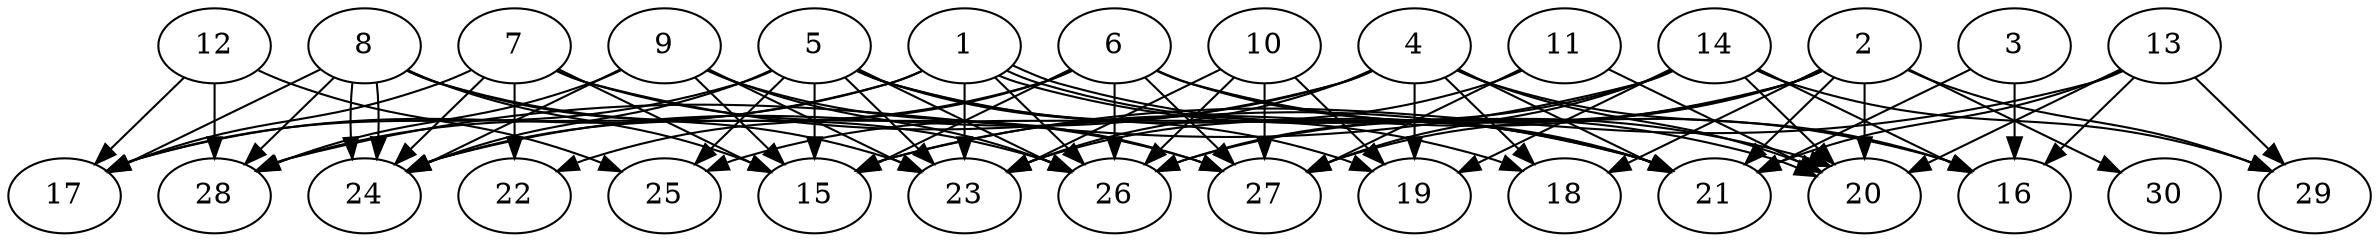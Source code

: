 // DAG automatically generated by daggen at Tue Aug  6 16:27:24 2019
// ./daggen --dot -n 30 --ccr 0.3 --fat 0.8 --regular 0.5 --density 0.6 --mindata 5242880 --maxdata 52428800 
digraph G {
  1 [size="141260800", alpha="0.01", expect_size="42378240"] 
  1 -> 17 [size ="42378240"]
  1 -> 20 [size ="42378240"]
  1 -> 20 [size ="42378240"]
  1 -> 21 [size ="42378240"]
  1 -> 23 [size ="42378240"]
  1 -> 26 [size ="42378240"]
  1 -> 28 [size ="42378240"]
  2 [size="111486293", alpha="0.09", expect_size="33445888"] 
  2 -> 15 [size ="33445888"]
  2 -> 18 [size ="33445888"]
  2 -> 20 [size ="33445888"]
  2 -> 21 [size ="33445888"]
  2 -> 26 [size ="33445888"]
  2 -> 27 [size ="33445888"]
  2 -> 29 [size ="33445888"]
  2 -> 30 [size ="33445888"]
  3 [size="41557333", alpha="0.09", expect_size="12467200"] 
  3 -> 16 [size ="12467200"]
  3 -> 21 [size ="12467200"]
  4 [size="93194240", alpha="0.09", expect_size="27958272"] 
  4 -> 16 [size ="27958272"]
  4 -> 18 [size ="27958272"]
  4 -> 19 [size ="27958272"]
  4 -> 20 [size ="27958272"]
  4 -> 21 [size ="27958272"]
  4 -> 23 [size ="27958272"]
  4 -> 24 [size ="27958272"]
  4 -> 25 [size ="27958272"]
  5 [size="100051627", alpha="0.07", expect_size="30015488"] 
  5 -> 15 [size ="30015488"]
  5 -> 17 [size ="30015488"]
  5 -> 18 [size ="30015488"]
  5 -> 19 [size ="30015488"]
  5 -> 21 [size ="30015488"]
  5 -> 23 [size ="30015488"]
  5 -> 24 [size ="30015488"]
  5 -> 25 [size ="30015488"]
  5 -> 26 [size ="30015488"]
  6 [size="76653227", alpha="0.15", expect_size="22995968"] 
  6 -> 15 [size ="22995968"]
  6 -> 16 [size ="22995968"]
  6 -> 21 [size ="22995968"]
  6 -> 22 [size ="22995968"]
  6 -> 24 [size ="22995968"]
  6 -> 26 [size ="22995968"]
  6 -> 27 [size ="22995968"]
  7 [size="26453333", alpha="0.02", expect_size="7936000"] 
  7 -> 15 [size ="7936000"]
  7 -> 17 [size ="7936000"]
  7 -> 21 [size ="7936000"]
  7 -> 22 [size ="7936000"]
  7 -> 24 [size ="7936000"]
  7 -> 27 [size ="7936000"]
  8 [size="39946240", alpha="0.13", expect_size="11983872"] 
  8 -> 15 [size ="11983872"]
  8 -> 17 [size ="11983872"]
  8 -> 23 [size ="11983872"]
  8 -> 24 [size ="11983872"]
  8 -> 24 [size ="11983872"]
  8 -> 26 [size ="11983872"]
  8 -> 28 [size ="11983872"]
  9 [size="129054720", alpha="0.09", expect_size="38716416"] 
  9 -> 15 [size ="38716416"]
  9 -> 23 [size ="38716416"]
  9 -> 24 [size ="38716416"]
  9 -> 26 [size ="38716416"]
  9 -> 27 [size ="38716416"]
  9 -> 28 [size ="38716416"]
  10 [size="28637867", alpha="0.19", expect_size="8591360"] 
  10 -> 19 [size ="8591360"]
  10 -> 23 [size ="8591360"]
  10 -> 26 [size ="8591360"]
  10 -> 27 [size ="8591360"]
  11 [size="27726507", alpha="0.14", expect_size="8317952"] 
  11 -> 20 [size ="8317952"]
  11 -> 23 [size ="8317952"]
  11 -> 27 [size ="8317952"]
  12 [size="33556480", alpha="0.04", expect_size="10066944"] 
  12 -> 17 [size ="10066944"]
  12 -> 25 [size ="10066944"]
  12 -> 28 [size ="10066944"]
  13 [size="102150827", alpha="0.04", expect_size="30645248"] 
  13 -> 15 [size ="30645248"]
  13 -> 16 [size ="30645248"]
  13 -> 20 [size ="30645248"]
  13 -> 21 [size ="30645248"]
  13 -> 29 [size ="30645248"]
  14 [size="18991787", alpha="0.15", expect_size="5697536"] 
  14 -> 16 [size ="5697536"]
  14 -> 19 [size ="5697536"]
  14 -> 20 [size ="5697536"]
  14 -> 26 [size ="5697536"]
  14 -> 27 [size ="5697536"]
  14 -> 28 [size ="5697536"]
  14 -> 29 [size ="5697536"]
  15 [size="93436587", alpha="0.05", expect_size="28030976"] 
  16 [size="150480213", alpha="0.13", expect_size="45144064"] 
  17 [size="114049707", alpha="0.04", expect_size="34214912"] 
  18 [size="128802133", alpha="0.15", expect_size="38640640"] 
  19 [size="73615360", alpha="0.03", expect_size="22084608"] 
  20 [size="146305707", alpha="0.14", expect_size="43891712"] 
  21 [size="140206080", alpha="0.00", expect_size="42061824"] 
  22 [size="94180693", alpha="0.19", expect_size="28254208"] 
  23 [size="125105493", alpha="0.20", expect_size="37531648"] 
  24 [size="159016960", alpha="0.11", expect_size="47705088"] 
  25 [size="117968213", alpha="0.12", expect_size="35390464"] 
  26 [size="160068267", alpha="0.01", expect_size="48020480"] 
  27 [size="102324907", alpha="0.12", expect_size="30697472"] 
  28 [size="136666453", alpha="0.05", expect_size="40999936"] 
  29 [size="100997120", alpha="0.12", expect_size="30299136"] 
  30 [size="127836160", alpha="0.00", expect_size="38350848"] 
}
